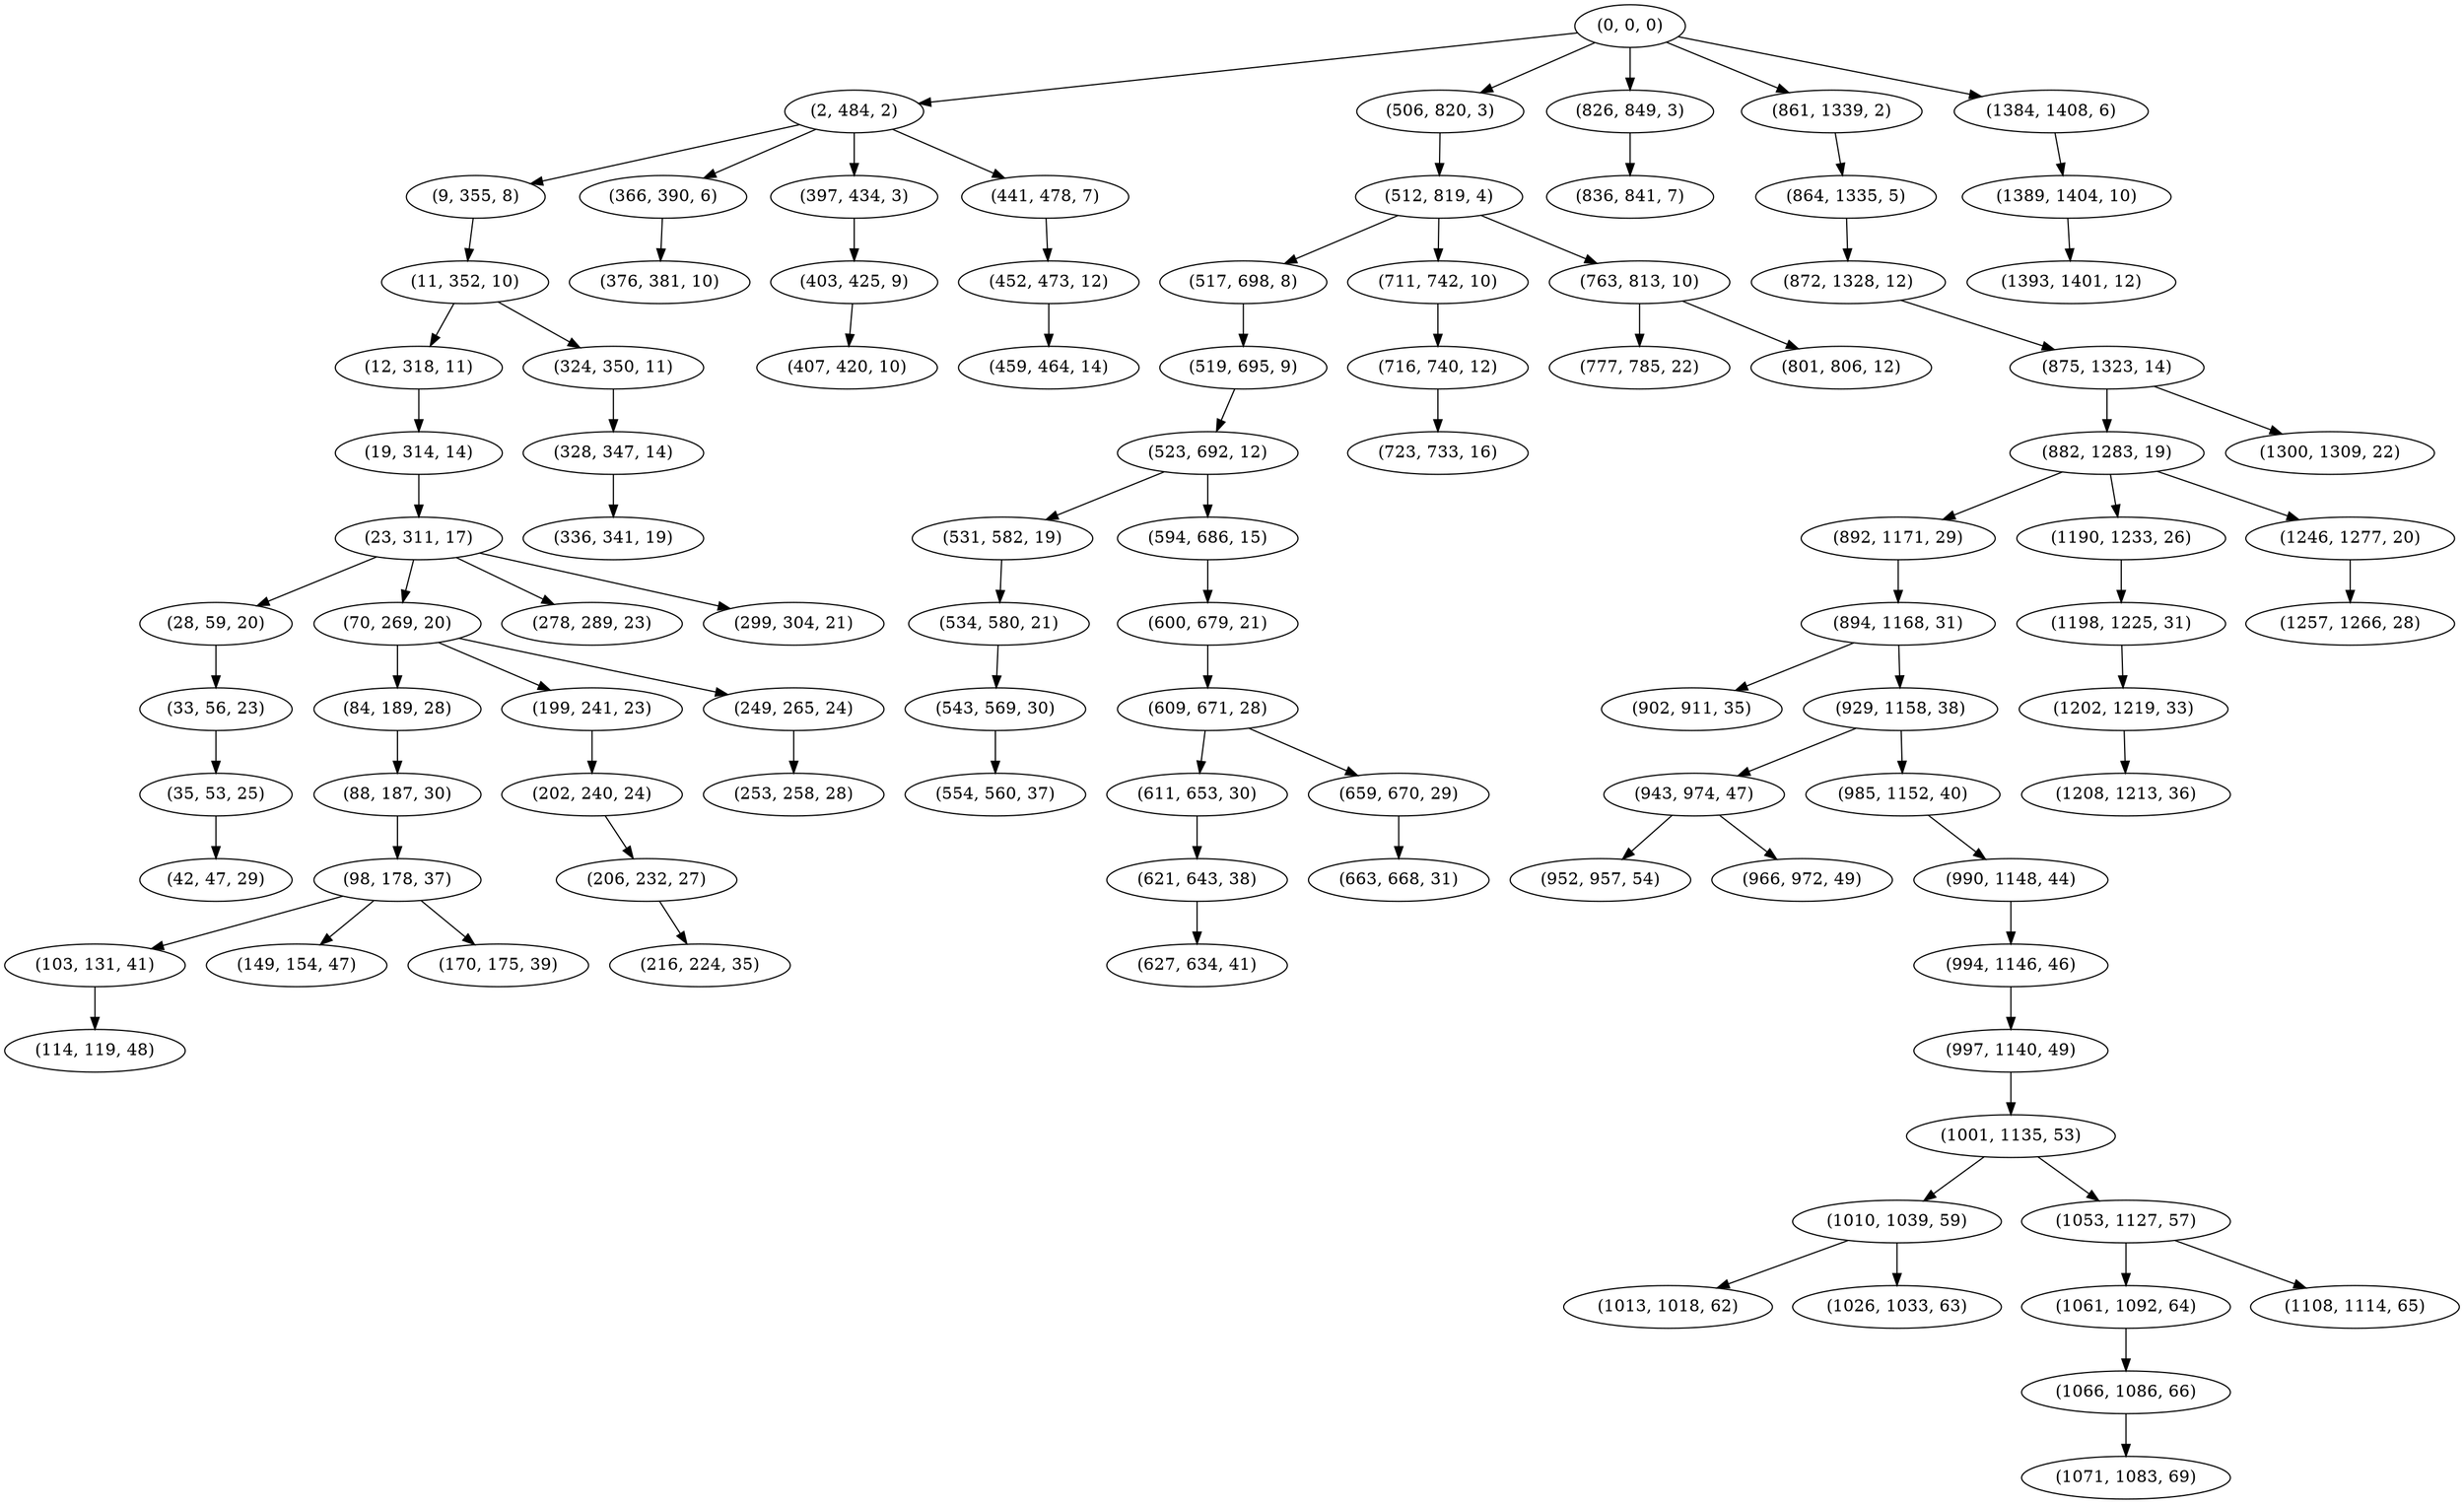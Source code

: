 digraph tree {
    "(0, 0, 0)";
    "(2, 484, 2)";
    "(9, 355, 8)";
    "(11, 352, 10)";
    "(12, 318, 11)";
    "(19, 314, 14)";
    "(23, 311, 17)";
    "(28, 59, 20)";
    "(33, 56, 23)";
    "(35, 53, 25)";
    "(42, 47, 29)";
    "(70, 269, 20)";
    "(84, 189, 28)";
    "(88, 187, 30)";
    "(98, 178, 37)";
    "(103, 131, 41)";
    "(114, 119, 48)";
    "(149, 154, 47)";
    "(170, 175, 39)";
    "(199, 241, 23)";
    "(202, 240, 24)";
    "(206, 232, 27)";
    "(216, 224, 35)";
    "(249, 265, 24)";
    "(253, 258, 28)";
    "(278, 289, 23)";
    "(299, 304, 21)";
    "(324, 350, 11)";
    "(328, 347, 14)";
    "(336, 341, 19)";
    "(366, 390, 6)";
    "(376, 381, 10)";
    "(397, 434, 3)";
    "(403, 425, 9)";
    "(407, 420, 10)";
    "(441, 478, 7)";
    "(452, 473, 12)";
    "(459, 464, 14)";
    "(506, 820, 3)";
    "(512, 819, 4)";
    "(517, 698, 8)";
    "(519, 695, 9)";
    "(523, 692, 12)";
    "(531, 582, 19)";
    "(534, 580, 21)";
    "(543, 569, 30)";
    "(554, 560, 37)";
    "(594, 686, 15)";
    "(600, 679, 21)";
    "(609, 671, 28)";
    "(611, 653, 30)";
    "(621, 643, 38)";
    "(627, 634, 41)";
    "(659, 670, 29)";
    "(663, 668, 31)";
    "(711, 742, 10)";
    "(716, 740, 12)";
    "(723, 733, 16)";
    "(763, 813, 10)";
    "(777, 785, 22)";
    "(801, 806, 12)";
    "(826, 849, 3)";
    "(836, 841, 7)";
    "(861, 1339, 2)";
    "(864, 1335, 5)";
    "(872, 1328, 12)";
    "(875, 1323, 14)";
    "(882, 1283, 19)";
    "(892, 1171, 29)";
    "(894, 1168, 31)";
    "(902, 911, 35)";
    "(929, 1158, 38)";
    "(943, 974, 47)";
    "(952, 957, 54)";
    "(966, 972, 49)";
    "(985, 1152, 40)";
    "(990, 1148, 44)";
    "(994, 1146, 46)";
    "(997, 1140, 49)";
    "(1001, 1135, 53)";
    "(1010, 1039, 59)";
    "(1013, 1018, 62)";
    "(1026, 1033, 63)";
    "(1053, 1127, 57)";
    "(1061, 1092, 64)";
    "(1066, 1086, 66)";
    "(1071, 1083, 69)";
    "(1108, 1114, 65)";
    "(1190, 1233, 26)";
    "(1198, 1225, 31)";
    "(1202, 1219, 33)";
    "(1208, 1213, 36)";
    "(1246, 1277, 20)";
    "(1257, 1266, 28)";
    "(1300, 1309, 22)";
    "(1384, 1408, 6)";
    "(1389, 1404, 10)";
    "(1393, 1401, 12)";
    "(0, 0, 0)" -> "(2, 484, 2)";
    "(0, 0, 0)" -> "(506, 820, 3)";
    "(0, 0, 0)" -> "(826, 849, 3)";
    "(0, 0, 0)" -> "(861, 1339, 2)";
    "(0, 0, 0)" -> "(1384, 1408, 6)";
    "(2, 484, 2)" -> "(9, 355, 8)";
    "(2, 484, 2)" -> "(366, 390, 6)";
    "(2, 484, 2)" -> "(397, 434, 3)";
    "(2, 484, 2)" -> "(441, 478, 7)";
    "(9, 355, 8)" -> "(11, 352, 10)";
    "(11, 352, 10)" -> "(12, 318, 11)";
    "(11, 352, 10)" -> "(324, 350, 11)";
    "(12, 318, 11)" -> "(19, 314, 14)";
    "(19, 314, 14)" -> "(23, 311, 17)";
    "(23, 311, 17)" -> "(28, 59, 20)";
    "(23, 311, 17)" -> "(70, 269, 20)";
    "(23, 311, 17)" -> "(278, 289, 23)";
    "(23, 311, 17)" -> "(299, 304, 21)";
    "(28, 59, 20)" -> "(33, 56, 23)";
    "(33, 56, 23)" -> "(35, 53, 25)";
    "(35, 53, 25)" -> "(42, 47, 29)";
    "(70, 269, 20)" -> "(84, 189, 28)";
    "(70, 269, 20)" -> "(199, 241, 23)";
    "(70, 269, 20)" -> "(249, 265, 24)";
    "(84, 189, 28)" -> "(88, 187, 30)";
    "(88, 187, 30)" -> "(98, 178, 37)";
    "(98, 178, 37)" -> "(103, 131, 41)";
    "(98, 178, 37)" -> "(149, 154, 47)";
    "(98, 178, 37)" -> "(170, 175, 39)";
    "(103, 131, 41)" -> "(114, 119, 48)";
    "(199, 241, 23)" -> "(202, 240, 24)";
    "(202, 240, 24)" -> "(206, 232, 27)";
    "(206, 232, 27)" -> "(216, 224, 35)";
    "(249, 265, 24)" -> "(253, 258, 28)";
    "(324, 350, 11)" -> "(328, 347, 14)";
    "(328, 347, 14)" -> "(336, 341, 19)";
    "(366, 390, 6)" -> "(376, 381, 10)";
    "(397, 434, 3)" -> "(403, 425, 9)";
    "(403, 425, 9)" -> "(407, 420, 10)";
    "(441, 478, 7)" -> "(452, 473, 12)";
    "(452, 473, 12)" -> "(459, 464, 14)";
    "(506, 820, 3)" -> "(512, 819, 4)";
    "(512, 819, 4)" -> "(517, 698, 8)";
    "(512, 819, 4)" -> "(711, 742, 10)";
    "(512, 819, 4)" -> "(763, 813, 10)";
    "(517, 698, 8)" -> "(519, 695, 9)";
    "(519, 695, 9)" -> "(523, 692, 12)";
    "(523, 692, 12)" -> "(531, 582, 19)";
    "(523, 692, 12)" -> "(594, 686, 15)";
    "(531, 582, 19)" -> "(534, 580, 21)";
    "(534, 580, 21)" -> "(543, 569, 30)";
    "(543, 569, 30)" -> "(554, 560, 37)";
    "(594, 686, 15)" -> "(600, 679, 21)";
    "(600, 679, 21)" -> "(609, 671, 28)";
    "(609, 671, 28)" -> "(611, 653, 30)";
    "(609, 671, 28)" -> "(659, 670, 29)";
    "(611, 653, 30)" -> "(621, 643, 38)";
    "(621, 643, 38)" -> "(627, 634, 41)";
    "(659, 670, 29)" -> "(663, 668, 31)";
    "(711, 742, 10)" -> "(716, 740, 12)";
    "(716, 740, 12)" -> "(723, 733, 16)";
    "(763, 813, 10)" -> "(777, 785, 22)";
    "(763, 813, 10)" -> "(801, 806, 12)";
    "(826, 849, 3)" -> "(836, 841, 7)";
    "(861, 1339, 2)" -> "(864, 1335, 5)";
    "(864, 1335, 5)" -> "(872, 1328, 12)";
    "(872, 1328, 12)" -> "(875, 1323, 14)";
    "(875, 1323, 14)" -> "(882, 1283, 19)";
    "(875, 1323, 14)" -> "(1300, 1309, 22)";
    "(882, 1283, 19)" -> "(892, 1171, 29)";
    "(882, 1283, 19)" -> "(1190, 1233, 26)";
    "(882, 1283, 19)" -> "(1246, 1277, 20)";
    "(892, 1171, 29)" -> "(894, 1168, 31)";
    "(894, 1168, 31)" -> "(902, 911, 35)";
    "(894, 1168, 31)" -> "(929, 1158, 38)";
    "(929, 1158, 38)" -> "(943, 974, 47)";
    "(929, 1158, 38)" -> "(985, 1152, 40)";
    "(943, 974, 47)" -> "(952, 957, 54)";
    "(943, 974, 47)" -> "(966, 972, 49)";
    "(985, 1152, 40)" -> "(990, 1148, 44)";
    "(990, 1148, 44)" -> "(994, 1146, 46)";
    "(994, 1146, 46)" -> "(997, 1140, 49)";
    "(997, 1140, 49)" -> "(1001, 1135, 53)";
    "(1001, 1135, 53)" -> "(1010, 1039, 59)";
    "(1001, 1135, 53)" -> "(1053, 1127, 57)";
    "(1010, 1039, 59)" -> "(1013, 1018, 62)";
    "(1010, 1039, 59)" -> "(1026, 1033, 63)";
    "(1053, 1127, 57)" -> "(1061, 1092, 64)";
    "(1053, 1127, 57)" -> "(1108, 1114, 65)";
    "(1061, 1092, 64)" -> "(1066, 1086, 66)";
    "(1066, 1086, 66)" -> "(1071, 1083, 69)";
    "(1190, 1233, 26)" -> "(1198, 1225, 31)";
    "(1198, 1225, 31)" -> "(1202, 1219, 33)";
    "(1202, 1219, 33)" -> "(1208, 1213, 36)";
    "(1246, 1277, 20)" -> "(1257, 1266, 28)";
    "(1384, 1408, 6)" -> "(1389, 1404, 10)";
    "(1389, 1404, 10)" -> "(1393, 1401, 12)";
}
